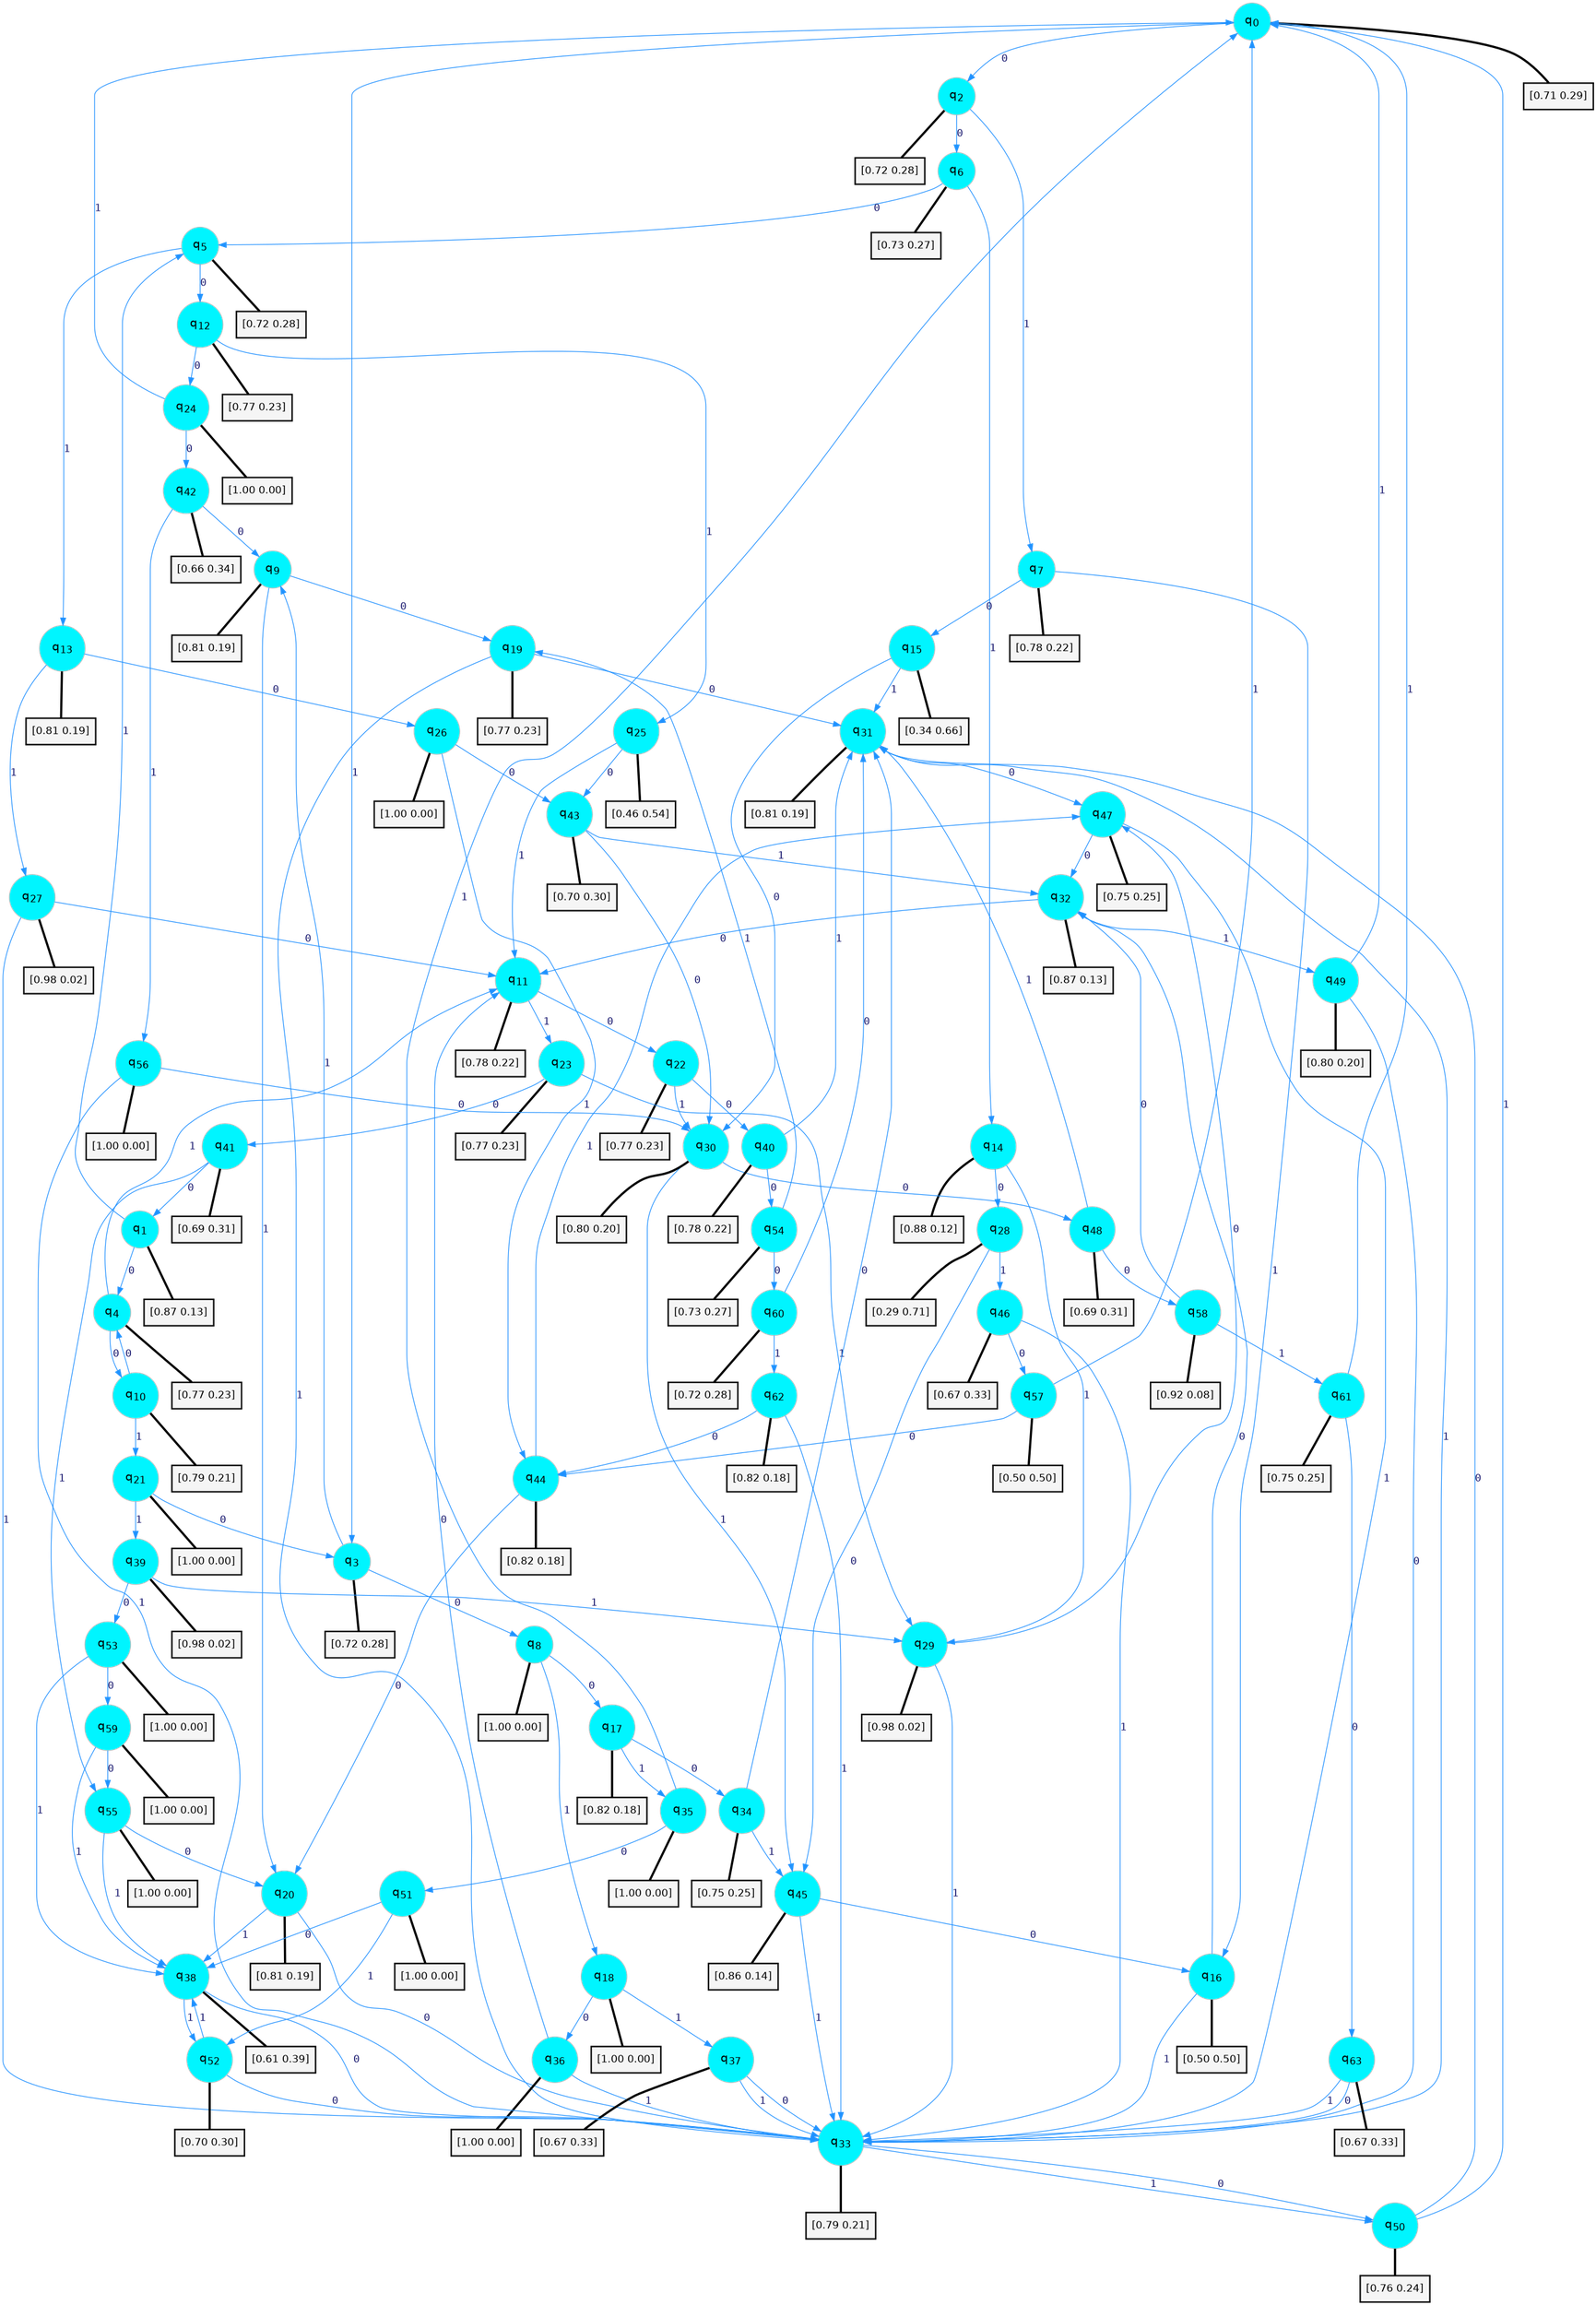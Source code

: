 digraph G {
graph [
bgcolor=transparent, dpi=300, rankdir=TD, size="40,25"];
node [
color=gray, fillcolor=turquoise1, fontcolor=black, fontname=Helvetica, fontsize=16, fontweight=bold, shape=circle, style=filled];
edge [
arrowsize=1, color=dodgerblue1, fontcolor=midnightblue, fontname=courier, fontweight=bold, penwidth=1, style=solid, weight=20];
0[label=<q<SUB>0</SUB>>];
1[label=<q<SUB>1</SUB>>];
2[label=<q<SUB>2</SUB>>];
3[label=<q<SUB>3</SUB>>];
4[label=<q<SUB>4</SUB>>];
5[label=<q<SUB>5</SUB>>];
6[label=<q<SUB>6</SUB>>];
7[label=<q<SUB>7</SUB>>];
8[label=<q<SUB>8</SUB>>];
9[label=<q<SUB>9</SUB>>];
10[label=<q<SUB>10</SUB>>];
11[label=<q<SUB>11</SUB>>];
12[label=<q<SUB>12</SUB>>];
13[label=<q<SUB>13</SUB>>];
14[label=<q<SUB>14</SUB>>];
15[label=<q<SUB>15</SUB>>];
16[label=<q<SUB>16</SUB>>];
17[label=<q<SUB>17</SUB>>];
18[label=<q<SUB>18</SUB>>];
19[label=<q<SUB>19</SUB>>];
20[label=<q<SUB>20</SUB>>];
21[label=<q<SUB>21</SUB>>];
22[label=<q<SUB>22</SUB>>];
23[label=<q<SUB>23</SUB>>];
24[label=<q<SUB>24</SUB>>];
25[label=<q<SUB>25</SUB>>];
26[label=<q<SUB>26</SUB>>];
27[label=<q<SUB>27</SUB>>];
28[label=<q<SUB>28</SUB>>];
29[label=<q<SUB>29</SUB>>];
30[label=<q<SUB>30</SUB>>];
31[label=<q<SUB>31</SUB>>];
32[label=<q<SUB>32</SUB>>];
33[label=<q<SUB>33</SUB>>];
34[label=<q<SUB>34</SUB>>];
35[label=<q<SUB>35</SUB>>];
36[label=<q<SUB>36</SUB>>];
37[label=<q<SUB>37</SUB>>];
38[label=<q<SUB>38</SUB>>];
39[label=<q<SUB>39</SUB>>];
40[label=<q<SUB>40</SUB>>];
41[label=<q<SUB>41</SUB>>];
42[label=<q<SUB>42</SUB>>];
43[label=<q<SUB>43</SUB>>];
44[label=<q<SUB>44</SUB>>];
45[label=<q<SUB>45</SUB>>];
46[label=<q<SUB>46</SUB>>];
47[label=<q<SUB>47</SUB>>];
48[label=<q<SUB>48</SUB>>];
49[label=<q<SUB>49</SUB>>];
50[label=<q<SUB>50</SUB>>];
51[label=<q<SUB>51</SUB>>];
52[label=<q<SUB>52</SUB>>];
53[label=<q<SUB>53</SUB>>];
54[label=<q<SUB>54</SUB>>];
55[label=<q<SUB>55</SUB>>];
56[label=<q<SUB>56</SUB>>];
57[label=<q<SUB>57</SUB>>];
58[label=<q<SUB>58</SUB>>];
59[label=<q<SUB>59</SUB>>];
60[label=<q<SUB>60</SUB>>];
61[label=<q<SUB>61</SUB>>];
62[label=<q<SUB>62</SUB>>];
63[label=<q<SUB>63</SUB>>];
64[label="[0.71 0.29]", shape=box,fontcolor=black, fontname=Helvetica, fontsize=14, penwidth=2, fillcolor=whitesmoke,color=black];
65[label="[0.87 0.13]", shape=box,fontcolor=black, fontname=Helvetica, fontsize=14, penwidth=2, fillcolor=whitesmoke,color=black];
66[label="[0.72 0.28]", shape=box,fontcolor=black, fontname=Helvetica, fontsize=14, penwidth=2, fillcolor=whitesmoke,color=black];
67[label="[0.72 0.28]", shape=box,fontcolor=black, fontname=Helvetica, fontsize=14, penwidth=2, fillcolor=whitesmoke,color=black];
68[label="[0.77 0.23]", shape=box,fontcolor=black, fontname=Helvetica, fontsize=14, penwidth=2, fillcolor=whitesmoke,color=black];
69[label="[0.72 0.28]", shape=box,fontcolor=black, fontname=Helvetica, fontsize=14, penwidth=2, fillcolor=whitesmoke,color=black];
70[label="[0.73 0.27]", shape=box,fontcolor=black, fontname=Helvetica, fontsize=14, penwidth=2, fillcolor=whitesmoke,color=black];
71[label="[0.78 0.22]", shape=box,fontcolor=black, fontname=Helvetica, fontsize=14, penwidth=2, fillcolor=whitesmoke,color=black];
72[label="[1.00 0.00]", shape=box,fontcolor=black, fontname=Helvetica, fontsize=14, penwidth=2, fillcolor=whitesmoke,color=black];
73[label="[0.81 0.19]", shape=box,fontcolor=black, fontname=Helvetica, fontsize=14, penwidth=2, fillcolor=whitesmoke,color=black];
74[label="[0.79 0.21]", shape=box,fontcolor=black, fontname=Helvetica, fontsize=14, penwidth=2, fillcolor=whitesmoke,color=black];
75[label="[0.78 0.22]", shape=box,fontcolor=black, fontname=Helvetica, fontsize=14, penwidth=2, fillcolor=whitesmoke,color=black];
76[label="[0.77 0.23]", shape=box,fontcolor=black, fontname=Helvetica, fontsize=14, penwidth=2, fillcolor=whitesmoke,color=black];
77[label="[0.81 0.19]", shape=box,fontcolor=black, fontname=Helvetica, fontsize=14, penwidth=2, fillcolor=whitesmoke,color=black];
78[label="[0.88 0.12]", shape=box,fontcolor=black, fontname=Helvetica, fontsize=14, penwidth=2, fillcolor=whitesmoke,color=black];
79[label="[0.34 0.66]", shape=box,fontcolor=black, fontname=Helvetica, fontsize=14, penwidth=2, fillcolor=whitesmoke,color=black];
80[label="[0.50 0.50]", shape=box,fontcolor=black, fontname=Helvetica, fontsize=14, penwidth=2, fillcolor=whitesmoke,color=black];
81[label="[0.82 0.18]", shape=box,fontcolor=black, fontname=Helvetica, fontsize=14, penwidth=2, fillcolor=whitesmoke,color=black];
82[label="[1.00 0.00]", shape=box,fontcolor=black, fontname=Helvetica, fontsize=14, penwidth=2, fillcolor=whitesmoke,color=black];
83[label="[0.77 0.23]", shape=box,fontcolor=black, fontname=Helvetica, fontsize=14, penwidth=2, fillcolor=whitesmoke,color=black];
84[label="[0.81 0.19]", shape=box,fontcolor=black, fontname=Helvetica, fontsize=14, penwidth=2, fillcolor=whitesmoke,color=black];
85[label="[1.00 0.00]", shape=box,fontcolor=black, fontname=Helvetica, fontsize=14, penwidth=2, fillcolor=whitesmoke,color=black];
86[label="[0.77 0.23]", shape=box,fontcolor=black, fontname=Helvetica, fontsize=14, penwidth=2, fillcolor=whitesmoke,color=black];
87[label="[0.77 0.23]", shape=box,fontcolor=black, fontname=Helvetica, fontsize=14, penwidth=2, fillcolor=whitesmoke,color=black];
88[label="[1.00 0.00]", shape=box,fontcolor=black, fontname=Helvetica, fontsize=14, penwidth=2, fillcolor=whitesmoke,color=black];
89[label="[0.46 0.54]", shape=box,fontcolor=black, fontname=Helvetica, fontsize=14, penwidth=2, fillcolor=whitesmoke,color=black];
90[label="[1.00 0.00]", shape=box,fontcolor=black, fontname=Helvetica, fontsize=14, penwidth=2, fillcolor=whitesmoke,color=black];
91[label="[0.98 0.02]", shape=box,fontcolor=black, fontname=Helvetica, fontsize=14, penwidth=2, fillcolor=whitesmoke,color=black];
92[label="[0.29 0.71]", shape=box,fontcolor=black, fontname=Helvetica, fontsize=14, penwidth=2, fillcolor=whitesmoke,color=black];
93[label="[0.98 0.02]", shape=box,fontcolor=black, fontname=Helvetica, fontsize=14, penwidth=2, fillcolor=whitesmoke,color=black];
94[label="[0.80 0.20]", shape=box,fontcolor=black, fontname=Helvetica, fontsize=14, penwidth=2, fillcolor=whitesmoke,color=black];
95[label="[0.81 0.19]", shape=box,fontcolor=black, fontname=Helvetica, fontsize=14, penwidth=2, fillcolor=whitesmoke,color=black];
96[label="[0.87 0.13]", shape=box,fontcolor=black, fontname=Helvetica, fontsize=14, penwidth=2, fillcolor=whitesmoke,color=black];
97[label="[0.79 0.21]", shape=box,fontcolor=black, fontname=Helvetica, fontsize=14, penwidth=2, fillcolor=whitesmoke,color=black];
98[label="[0.75 0.25]", shape=box,fontcolor=black, fontname=Helvetica, fontsize=14, penwidth=2, fillcolor=whitesmoke,color=black];
99[label="[1.00 0.00]", shape=box,fontcolor=black, fontname=Helvetica, fontsize=14, penwidth=2, fillcolor=whitesmoke,color=black];
100[label="[1.00 0.00]", shape=box,fontcolor=black, fontname=Helvetica, fontsize=14, penwidth=2, fillcolor=whitesmoke,color=black];
101[label="[0.67 0.33]", shape=box,fontcolor=black, fontname=Helvetica, fontsize=14, penwidth=2, fillcolor=whitesmoke,color=black];
102[label="[0.61 0.39]", shape=box,fontcolor=black, fontname=Helvetica, fontsize=14, penwidth=2, fillcolor=whitesmoke,color=black];
103[label="[0.98 0.02]", shape=box,fontcolor=black, fontname=Helvetica, fontsize=14, penwidth=2, fillcolor=whitesmoke,color=black];
104[label="[0.78 0.22]", shape=box,fontcolor=black, fontname=Helvetica, fontsize=14, penwidth=2, fillcolor=whitesmoke,color=black];
105[label="[0.69 0.31]", shape=box,fontcolor=black, fontname=Helvetica, fontsize=14, penwidth=2, fillcolor=whitesmoke,color=black];
106[label="[0.66 0.34]", shape=box,fontcolor=black, fontname=Helvetica, fontsize=14, penwidth=2, fillcolor=whitesmoke,color=black];
107[label="[0.70 0.30]", shape=box,fontcolor=black, fontname=Helvetica, fontsize=14, penwidth=2, fillcolor=whitesmoke,color=black];
108[label="[0.82 0.18]", shape=box,fontcolor=black, fontname=Helvetica, fontsize=14, penwidth=2, fillcolor=whitesmoke,color=black];
109[label="[0.86 0.14]", shape=box,fontcolor=black, fontname=Helvetica, fontsize=14, penwidth=2, fillcolor=whitesmoke,color=black];
110[label="[0.67 0.33]", shape=box,fontcolor=black, fontname=Helvetica, fontsize=14, penwidth=2, fillcolor=whitesmoke,color=black];
111[label="[0.75 0.25]", shape=box,fontcolor=black, fontname=Helvetica, fontsize=14, penwidth=2, fillcolor=whitesmoke,color=black];
112[label="[0.69 0.31]", shape=box,fontcolor=black, fontname=Helvetica, fontsize=14, penwidth=2, fillcolor=whitesmoke,color=black];
113[label="[0.80 0.20]", shape=box,fontcolor=black, fontname=Helvetica, fontsize=14, penwidth=2, fillcolor=whitesmoke,color=black];
114[label="[0.76 0.24]", shape=box,fontcolor=black, fontname=Helvetica, fontsize=14, penwidth=2, fillcolor=whitesmoke,color=black];
115[label="[1.00 0.00]", shape=box,fontcolor=black, fontname=Helvetica, fontsize=14, penwidth=2, fillcolor=whitesmoke,color=black];
116[label="[0.70 0.30]", shape=box,fontcolor=black, fontname=Helvetica, fontsize=14, penwidth=2, fillcolor=whitesmoke,color=black];
117[label="[1.00 0.00]", shape=box,fontcolor=black, fontname=Helvetica, fontsize=14, penwidth=2, fillcolor=whitesmoke,color=black];
118[label="[0.73 0.27]", shape=box,fontcolor=black, fontname=Helvetica, fontsize=14, penwidth=2, fillcolor=whitesmoke,color=black];
119[label="[1.00 0.00]", shape=box,fontcolor=black, fontname=Helvetica, fontsize=14, penwidth=2, fillcolor=whitesmoke,color=black];
120[label="[1.00 0.00]", shape=box,fontcolor=black, fontname=Helvetica, fontsize=14, penwidth=2, fillcolor=whitesmoke,color=black];
121[label="[0.50 0.50]", shape=box,fontcolor=black, fontname=Helvetica, fontsize=14, penwidth=2, fillcolor=whitesmoke,color=black];
122[label="[0.92 0.08]", shape=box,fontcolor=black, fontname=Helvetica, fontsize=14, penwidth=2, fillcolor=whitesmoke,color=black];
123[label="[1.00 0.00]", shape=box,fontcolor=black, fontname=Helvetica, fontsize=14, penwidth=2, fillcolor=whitesmoke,color=black];
124[label="[0.72 0.28]", shape=box,fontcolor=black, fontname=Helvetica, fontsize=14, penwidth=2, fillcolor=whitesmoke,color=black];
125[label="[0.75 0.25]", shape=box,fontcolor=black, fontname=Helvetica, fontsize=14, penwidth=2, fillcolor=whitesmoke,color=black];
126[label="[0.82 0.18]", shape=box,fontcolor=black, fontname=Helvetica, fontsize=14, penwidth=2, fillcolor=whitesmoke,color=black];
127[label="[0.67 0.33]", shape=box,fontcolor=black, fontname=Helvetica, fontsize=14, penwidth=2, fillcolor=whitesmoke,color=black];
0->2 [label=0];
0->3 [label=1];
0->64 [arrowhead=none, penwidth=3,color=black];
1->4 [label=0];
1->5 [label=1];
1->65 [arrowhead=none, penwidth=3,color=black];
2->6 [label=0];
2->7 [label=1];
2->66 [arrowhead=none, penwidth=3,color=black];
3->8 [label=0];
3->9 [label=1];
3->67 [arrowhead=none, penwidth=3,color=black];
4->10 [label=0];
4->11 [label=1];
4->68 [arrowhead=none, penwidth=3,color=black];
5->12 [label=0];
5->13 [label=1];
5->69 [arrowhead=none, penwidth=3,color=black];
6->5 [label=0];
6->14 [label=1];
6->70 [arrowhead=none, penwidth=3,color=black];
7->15 [label=0];
7->16 [label=1];
7->71 [arrowhead=none, penwidth=3,color=black];
8->17 [label=0];
8->18 [label=1];
8->72 [arrowhead=none, penwidth=3,color=black];
9->19 [label=0];
9->20 [label=1];
9->73 [arrowhead=none, penwidth=3,color=black];
10->4 [label=0];
10->21 [label=1];
10->74 [arrowhead=none, penwidth=3,color=black];
11->22 [label=0];
11->23 [label=1];
11->75 [arrowhead=none, penwidth=3,color=black];
12->24 [label=0];
12->25 [label=1];
12->76 [arrowhead=none, penwidth=3,color=black];
13->26 [label=0];
13->27 [label=1];
13->77 [arrowhead=none, penwidth=3,color=black];
14->28 [label=0];
14->29 [label=1];
14->78 [arrowhead=none, penwidth=3,color=black];
15->30 [label=0];
15->31 [label=1];
15->79 [arrowhead=none, penwidth=3,color=black];
16->32 [label=0];
16->33 [label=1];
16->80 [arrowhead=none, penwidth=3,color=black];
17->34 [label=0];
17->35 [label=1];
17->81 [arrowhead=none, penwidth=3,color=black];
18->36 [label=0];
18->37 [label=1];
18->82 [arrowhead=none, penwidth=3,color=black];
19->31 [label=0];
19->33 [label=1];
19->83 [arrowhead=none, penwidth=3,color=black];
20->33 [label=0];
20->38 [label=1];
20->84 [arrowhead=none, penwidth=3,color=black];
21->3 [label=0];
21->39 [label=1];
21->85 [arrowhead=none, penwidth=3,color=black];
22->40 [label=0];
22->30 [label=1];
22->86 [arrowhead=none, penwidth=3,color=black];
23->41 [label=0];
23->29 [label=1];
23->87 [arrowhead=none, penwidth=3,color=black];
24->42 [label=0];
24->0 [label=1];
24->88 [arrowhead=none, penwidth=3,color=black];
25->43 [label=0];
25->11 [label=1];
25->89 [arrowhead=none, penwidth=3,color=black];
26->43 [label=0];
26->44 [label=1];
26->90 [arrowhead=none, penwidth=3,color=black];
27->11 [label=0];
27->33 [label=1];
27->91 [arrowhead=none, penwidth=3,color=black];
28->45 [label=0];
28->46 [label=1];
28->92 [arrowhead=none, penwidth=3,color=black];
29->47 [label=0];
29->33 [label=1];
29->93 [arrowhead=none, penwidth=3,color=black];
30->48 [label=0];
30->45 [label=1];
30->94 [arrowhead=none, penwidth=3,color=black];
31->47 [label=0];
31->33 [label=1];
31->95 [arrowhead=none, penwidth=3,color=black];
32->11 [label=0];
32->49 [label=1];
32->96 [arrowhead=none, penwidth=3,color=black];
33->50 [label=0];
33->50 [label=1];
33->97 [arrowhead=none, penwidth=3,color=black];
34->31 [label=0];
34->45 [label=1];
34->98 [arrowhead=none, penwidth=3,color=black];
35->51 [label=0];
35->0 [label=1];
35->99 [arrowhead=none, penwidth=3,color=black];
36->11 [label=0];
36->33 [label=1];
36->100 [arrowhead=none, penwidth=3,color=black];
37->33 [label=0];
37->33 [label=1];
37->101 [arrowhead=none, penwidth=3,color=black];
38->33 [label=0];
38->52 [label=1];
38->102 [arrowhead=none, penwidth=3,color=black];
39->53 [label=0];
39->29 [label=1];
39->103 [arrowhead=none, penwidth=3,color=black];
40->54 [label=0];
40->31 [label=1];
40->104 [arrowhead=none, penwidth=3,color=black];
41->1 [label=0];
41->55 [label=1];
41->105 [arrowhead=none, penwidth=3,color=black];
42->9 [label=0];
42->56 [label=1];
42->106 [arrowhead=none, penwidth=3,color=black];
43->30 [label=0];
43->32 [label=1];
43->107 [arrowhead=none, penwidth=3,color=black];
44->20 [label=0];
44->47 [label=1];
44->108 [arrowhead=none, penwidth=3,color=black];
45->16 [label=0];
45->33 [label=1];
45->109 [arrowhead=none, penwidth=3,color=black];
46->57 [label=0];
46->33 [label=1];
46->110 [arrowhead=none, penwidth=3,color=black];
47->32 [label=0];
47->33 [label=1];
47->111 [arrowhead=none, penwidth=3,color=black];
48->58 [label=0];
48->31 [label=1];
48->112 [arrowhead=none, penwidth=3,color=black];
49->33 [label=0];
49->0 [label=1];
49->113 [arrowhead=none, penwidth=3,color=black];
50->31 [label=0];
50->0 [label=1];
50->114 [arrowhead=none, penwidth=3,color=black];
51->38 [label=0];
51->52 [label=1];
51->115 [arrowhead=none, penwidth=3,color=black];
52->33 [label=0];
52->38 [label=1];
52->116 [arrowhead=none, penwidth=3,color=black];
53->59 [label=0];
53->38 [label=1];
53->117 [arrowhead=none, penwidth=3,color=black];
54->60 [label=0];
54->19 [label=1];
54->118 [arrowhead=none, penwidth=3,color=black];
55->20 [label=0];
55->38 [label=1];
55->119 [arrowhead=none, penwidth=3,color=black];
56->30 [label=0];
56->33 [label=1];
56->120 [arrowhead=none, penwidth=3,color=black];
57->44 [label=0];
57->0 [label=1];
57->121 [arrowhead=none, penwidth=3,color=black];
58->32 [label=0];
58->61 [label=1];
58->122 [arrowhead=none, penwidth=3,color=black];
59->55 [label=0];
59->38 [label=1];
59->123 [arrowhead=none, penwidth=3,color=black];
60->31 [label=0];
60->62 [label=1];
60->124 [arrowhead=none, penwidth=3,color=black];
61->63 [label=0];
61->0 [label=1];
61->125 [arrowhead=none, penwidth=3,color=black];
62->44 [label=0];
62->33 [label=1];
62->126 [arrowhead=none, penwidth=3,color=black];
63->33 [label=0];
63->33 [label=1];
63->127 [arrowhead=none, penwidth=3,color=black];
}
